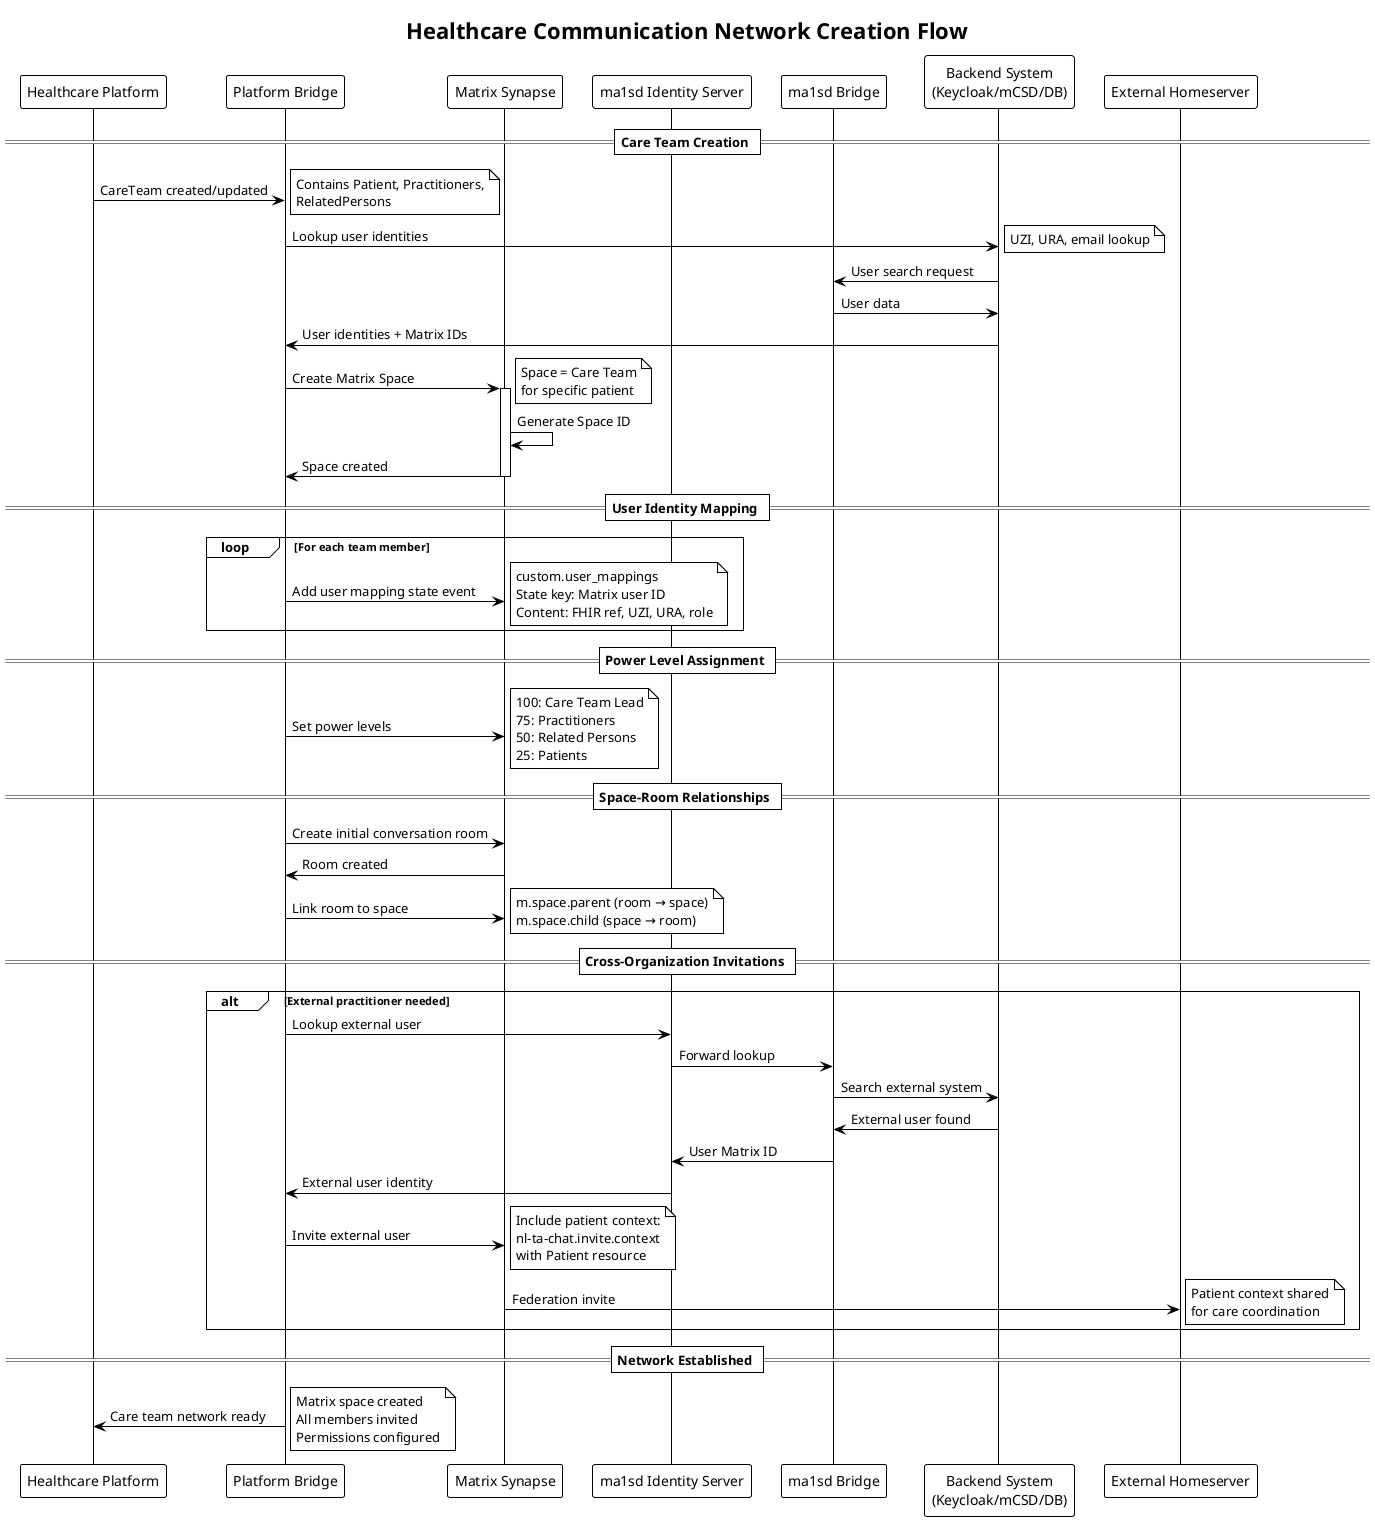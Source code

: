 @startuml Network Creation Flow
!theme plain
title Healthcare Communication Network Creation Flow

participant "Healthcare Platform" as Platform
participant "Platform Bridge" as Bridge
participant "Matrix Synapse" as Synapse
participant "ma1sd Identity Server" as Identity
participant "ma1sd Bridge" as IdentityBridge
participant "Backend System\n(Keycloak/mCSD/DB)" as Backend

== Care Team Creation ==

Platform -> Bridge: CareTeam created/updated
note right: Contains Patient, Practitioners,\nRelatedPersons

Bridge -> Backend: Lookup user identities
note right: UZI, URA, email lookup

Backend -> IdentityBridge: User search request
IdentityBridge -> Backend: User data
Backend -> Bridge: User identities + Matrix IDs

Bridge -> Synapse: Create Matrix Space
note right: Space = Care Team\nfor specific patient

activate Synapse
Synapse -> Synapse: Generate Space ID
Synapse -> Bridge: Space created
deactivate Synapse

== User Identity Mapping ==

loop For each team member
    Bridge -> Synapse: Add user mapping state event
    note right: custom.user_mappings\nState key: Matrix user ID\nContent: FHIR ref, UZI, URA, role
end

== Power Level Assignment ==

Bridge -> Synapse: Set power levels
note right: 100: Care Team Lead\n75: Practitioners\n50: Related Persons\n25: Patients

== Space-Room Relationships ==

Bridge -> Synapse: Create initial conversation room
Synapse -> Bridge: Room created

Bridge -> Synapse: Link room to space
note right: m.space.parent (room → space)\nm.space.child (space → room)

== Cross-Organization Invitations ==

alt External practitioner needed
    Bridge -> Identity: Lookup external user
    Identity -> IdentityBridge: Forward lookup
    IdentityBridge -> Backend: Search external system
    Backend -> IdentityBridge: External user found
    IdentityBridge -> Identity: User Matrix ID
    Identity -> Bridge: External user identity
    
    Bridge -> Synapse: Invite external user
    note right: Include patient context:\nnl-ta-chat.invite.context\nwith Patient resource
    
    Synapse -> "External Homeserver": Federation invite
    note right: Patient context shared\nfor care coordination
end

== Network Established ==

Bridge -> Platform: Care team network ready
note right: Matrix space created\nAll members invited\nPermissions configured

@enduml